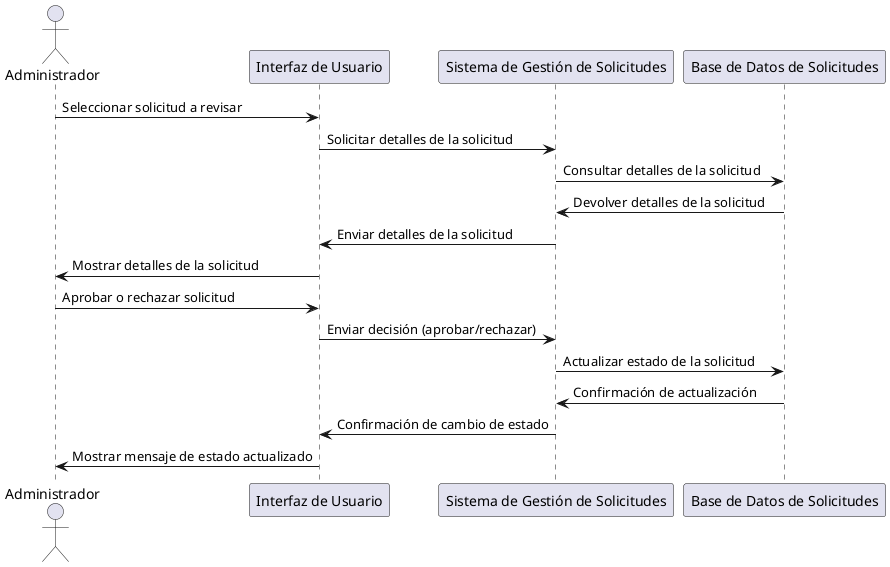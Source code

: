 @startuml
actor Administrador
participant "Interfaz de Usuario" as UI
participant "Sistema de Gestión de Solicitudes" as Sistema
participant "Base de Datos de Solicitudes" as BD

Administrador -> UI: Seleccionar solicitud a revisar
UI -> Sistema: Solicitar detalles de la solicitud
Sistema -> BD: Consultar detalles de la solicitud
BD -> Sistema: Devolver detalles de la solicitud
Sistema -> UI: Enviar detalles de la solicitud
UI -> Administrador: Mostrar detalles de la solicitud
Administrador -> UI: Aprobar o rechazar solicitud
UI -> Sistema: Enviar decisión (aprobar/rechazar)
Sistema -> BD: Actualizar estado de la solicitud
BD -> Sistema: Confirmación de actualización
Sistema -> UI: Confirmación de cambio de estado
UI -> Administrador: Mostrar mensaje de estado actualizado
@enduml
